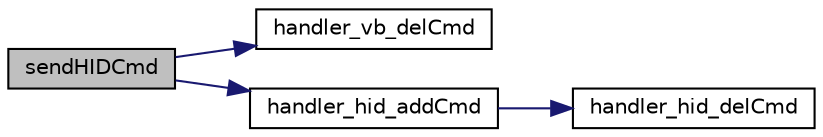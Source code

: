 digraph "sendHIDCmd"
{
  edge [fontname="Helvetica",fontsize="10",labelfontname="Helvetica",labelfontsize="10"];
  node [fontname="Helvetica",fontsize="10",shape=record];
  rankdir="LR";
  Node484 [label="sendHIDCmd",height=0.2,width=0.4,color="black", fillcolor="grey75", style="filled", fontcolor="black"];
  Node484 -> Node485 [color="midnightblue",fontsize="10",style="solid",fontname="Helvetica"];
  Node485 [label="handler_vb_delCmd",height=0.2,width=0.4,color="black", fillcolor="white", style="filled",URL="$handler__vb_8c.html#a12256e1d3f54e995d314eebf8b57e914",tooltip="Remove command for a virtual button. "];
  Node484 -> Node486 [color="midnightblue",fontsize="10",style="solid",fontname="Helvetica"];
  Node486 [label="handler_hid_addCmd",height=0.2,width=0.4,color="black", fillcolor="white", style="filled",URL="$handler__hid_8c.html#ad7b90f2c2a4c57d871fc4c5fe4c63633",tooltip="Add a new HID command for a virtual button. "];
  Node486 -> Node487 [color="midnightblue",fontsize="10",style="solid",fontname="Helvetica"];
  Node487 [label="handler_hid_delCmd",height=0.2,width=0.4,color="black", fillcolor="white", style="filled",URL="$handler__hid_8c.html#a1dfe8fbc4028b9ad4b6e892a349d1356",tooltip="Remove HID command for a virtual button. "];
}
